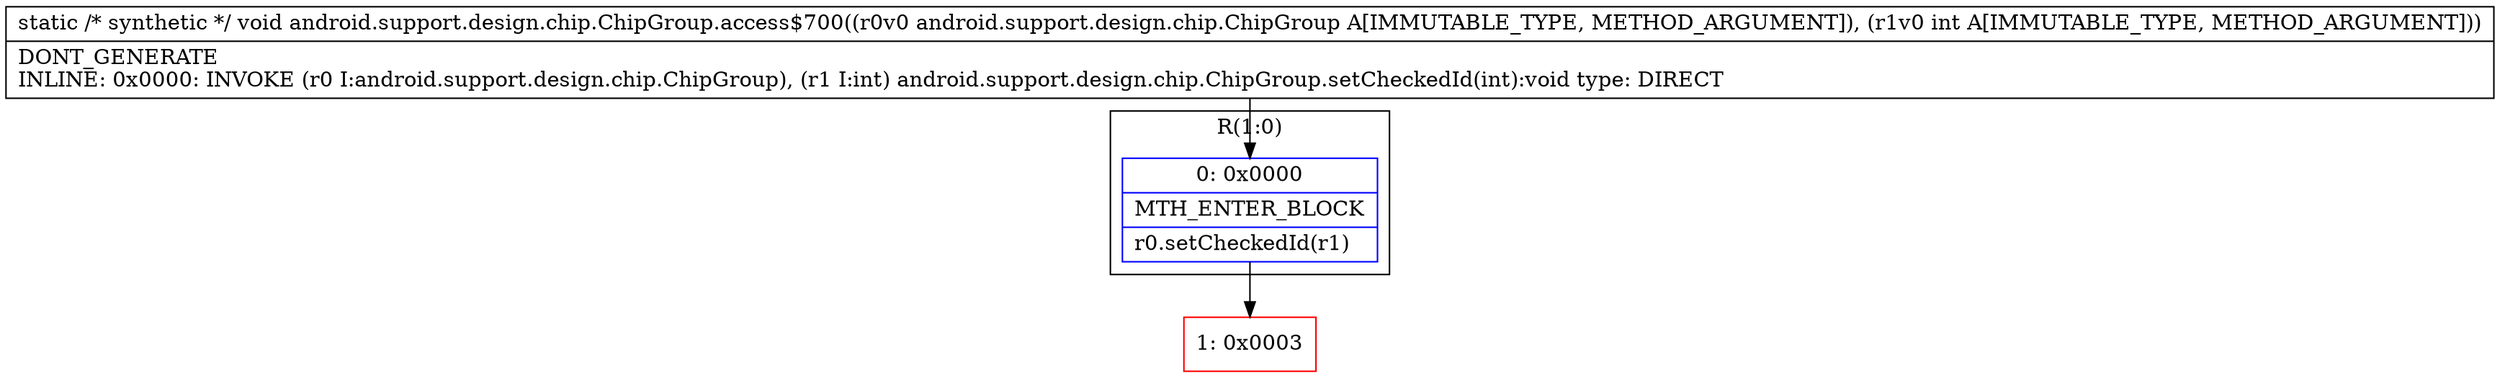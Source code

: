 digraph "CFG forandroid.support.design.chip.ChipGroup.access$700(Landroid\/support\/design\/chip\/ChipGroup;I)V" {
subgraph cluster_Region_1169265450 {
label = "R(1:0)";
node [shape=record,color=blue];
Node_0 [shape=record,label="{0\:\ 0x0000|MTH_ENTER_BLOCK\l|r0.setCheckedId(r1)\l}"];
}
Node_1 [shape=record,color=red,label="{1\:\ 0x0003}"];
MethodNode[shape=record,label="{static \/* synthetic *\/ void android.support.design.chip.ChipGroup.access$700((r0v0 android.support.design.chip.ChipGroup A[IMMUTABLE_TYPE, METHOD_ARGUMENT]), (r1v0 int A[IMMUTABLE_TYPE, METHOD_ARGUMENT]))  | DONT_GENERATE\lINLINE: 0x0000: INVOKE  (r0 I:android.support.design.chip.ChipGroup), (r1 I:int) android.support.design.chip.ChipGroup.setCheckedId(int):void type: DIRECT\l}"];
MethodNode -> Node_0;
Node_0 -> Node_1;
}

